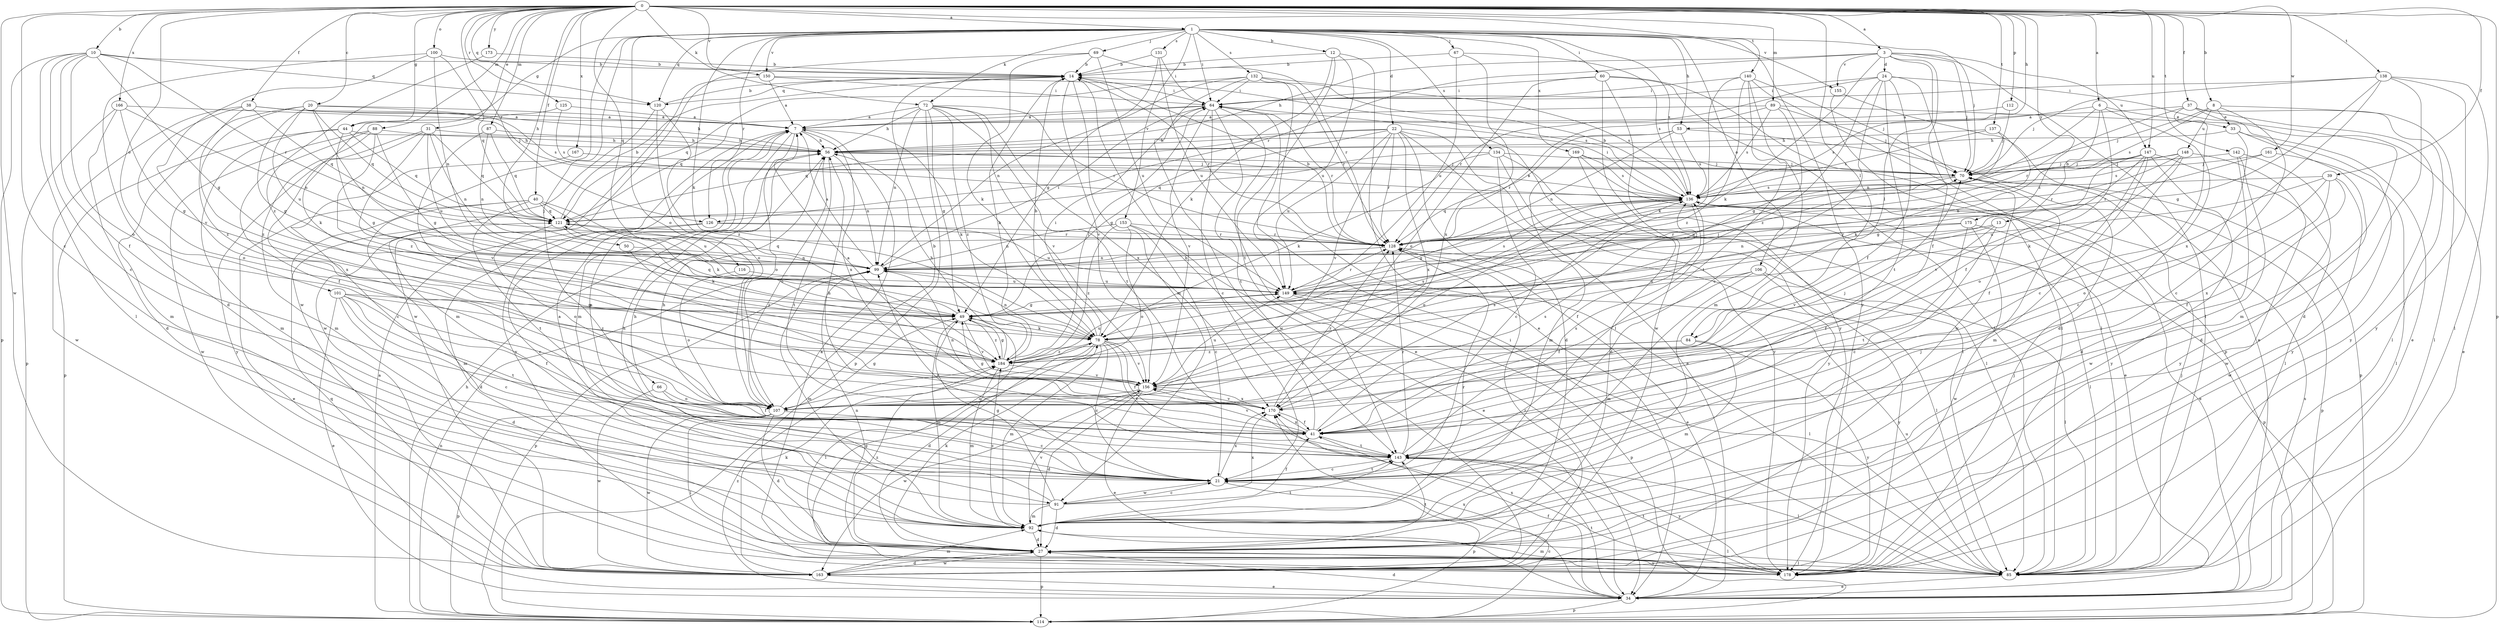 strict digraph  {
0;
1;
3;
6;
7;
8;
10;
12;
13;
14;
20;
21;
22;
24;
27;
31;
33;
34;
37;
38;
39;
40;
41;
44;
49;
50;
53;
56;
60;
64;
66;
67;
69;
70;
72;
78;
84;
85;
87;
88;
89;
91;
92;
99;
100;
101;
106;
107;
112;
114;
116;
120;
121;
125;
126;
128;
131;
132;
134;
136;
137;
138;
140;
142;
143;
147;
148;
149;
150;
153;
155;
156;
161;
163;
166;
167;
169;
170;
173;
175;
178;
184;
0 -> 1  [label=a];
0 -> 3  [label=a];
0 -> 6  [label=a];
0 -> 8  [label=b];
0 -> 10  [label=b];
0 -> 20  [label=c];
0 -> 21  [label=c];
0 -> 31  [label=e];
0 -> 37  [label=f];
0 -> 38  [label=f];
0 -> 39  [label=f];
0 -> 40  [label=f];
0 -> 44  [label=g];
0 -> 50  [label=h];
0 -> 53  [label=h];
0 -> 72  [label=k];
0 -> 84  [label=l];
0 -> 87  [label=m];
0 -> 88  [label=m];
0 -> 89  [label=m];
0 -> 100  [label=o];
0 -> 101  [label=o];
0 -> 112  [label=p];
0 -> 114  [label=p];
0 -> 116  [label=q];
0 -> 120  [label=q];
0 -> 125  [label=r];
0 -> 126  [label=r];
0 -> 137  [label=t];
0 -> 138  [label=t];
0 -> 140  [label=t];
0 -> 142  [label=t];
0 -> 147  [label=u];
0 -> 150  [label=v];
0 -> 161  [label=w];
0 -> 163  [label=w];
0 -> 166  [label=x];
0 -> 167  [label=x];
0 -> 173  [label=y];
0 -> 175  [label=y];
1 -> 12  [label=b];
1 -> 22  [label=d];
1 -> 44  [label=g];
1 -> 53  [label=h];
1 -> 60  [label=i];
1 -> 64  [label=i];
1 -> 66  [label=j];
1 -> 67  [label=j];
1 -> 69  [label=j];
1 -> 70  [label=j];
1 -> 72  [label=k];
1 -> 78  [label=k];
1 -> 106  [label=o];
1 -> 107  [label=o];
1 -> 120  [label=q];
1 -> 126  [label=r];
1 -> 131  [label=s];
1 -> 132  [label=s];
1 -> 134  [label=s];
1 -> 136  [label=s];
1 -> 150  [label=v];
1 -> 153  [label=v];
1 -> 155  [label=v];
1 -> 163  [label=w];
1 -> 169  [label=x];
1 -> 178  [label=y];
3 -> 24  [label=d];
3 -> 41  [label=f];
3 -> 56  [label=h];
3 -> 70  [label=j];
3 -> 78  [label=k];
3 -> 84  [label=l];
3 -> 85  [label=l];
3 -> 126  [label=r];
3 -> 147  [label=u];
3 -> 155  [label=v];
6 -> 13  [label=b];
6 -> 27  [label=d];
6 -> 33  [label=e];
6 -> 41  [label=f];
6 -> 99  [label=n];
6 -> 136  [label=s];
7 -> 56  [label=h];
7 -> 78  [label=k];
7 -> 91  [label=m];
7 -> 107  [label=o];
7 -> 170  [label=x];
7 -> 178  [label=y];
8 -> 21  [label=c];
8 -> 33  [label=e];
8 -> 70  [label=j];
8 -> 85  [label=l];
8 -> 136  [label=s];
8 -> 148  [label=u];
10 -> 14  [label=b];
10 -> 21  [label=c];
10 -> 41  [label=f];
10 -> 49  [label=g];
10 -> 85  [label=l];
10 -> 107  [label=o];
10 -> 114  [label=p];
10 -> 120  [label=q];
10 -> 128  [label=r];
12 -> 14  [label=b];
12 -> 34  [label=e];
12 -> 78  [label=k];
12 -> 143  [label=t];
12 -> 149  [label=u];
13 -> 21  [label=c];
13 -> 41  [label=f];
13 -> 128  [label=r];
13 -> 156  [label=v];
14 -> 64  [label=i];
14 -> 91  [label=m];
14 -> 120  [label=q];
14 -> 128  [label=r];
14 -> 156  [label=v];
20 -> 7  [label=a];
20 -> 49  [label=g];
20 -> 92  [label=m];
20 -> 99  [label=n];
20 -> 121  [label=q];
20 -> 136  [label=s];
20 -> 149  [label=u];
20 -> 184  [label=z];
21 -> 7  [label=a];
21 -> 56  [label=h];
21 -> 99  [label=n];
21 -> 114  [label=p];
21 -> 143  [label=t];
21 -> 170  [label=x];
21 -> 91  [label=w];
22 -> 27  [label=d];
22 -> 34  [label=e];
22 -> 49  [label=g];
22 -> 56  [label=h];
22 -> 85  [label=l];
22 -> 121  [label=q];
22 -> 128  [label=r];
22 -> 149  [label=u];
22 -> 156  [label=v];
22 -> 170  [label=x];
22 -> 178  [label=y];
24 -> 21  [label=c];
24 -> 34  [label=e];
24 -> 41  [label=f];
24 -> 64  [label=i];
24 -> 128  [label=r];
24 -> 143  [label=t];
24 -> 163  [label=w];
24 -> 184  [label=z];
27 -> 78  [label=k];
27 -> 85  [label=l];
27 -> 99  [label=n];
27 -> 114  [label=p];
27 -> 143  [label=t];
27 -> 163  [label=w];
27 -> 178  [label=y];
27 -> 184  [label=z];
31 -> 56  [label=h];
31 -> 92  [label=m];
31 -> 99  [label=n];
31 -> 121  [label=q];
31 -> 149  [label=u];
31 -> 156  [label=v];
31 -> 178  [label=y];
33 -> 21  [label=c];
33 -> 27  [label=d];
33 -> 56  [label=h];
33 -> 178  [label=y];
34 -> 27  [label=d];
34 -> 41  [label=f];
34 -> 114  [label=p];
34 -> 136  [label=s];
34 -> 143  [label=t];
34 -> 170  [label=x];
34 -> 184  [label=z];
37 -> 7  [label=a];
37 -> 21  [label=c];
37 -> 85  [label=l];
37 -> 92  [label=m];
37 -> 128  [label=r];
37 -> 178  [label=y];
38 -> 7  [label=a];
38 -> 56  [label=h];
38 -> 70  [label=j];
38 -> 107  [label=o];
38 -> 121  [label=q];
38 -> 163  [label=w];
38 -> 184  [label=z];
39 -> 41  [label=f];
39 -> 107  [label=o];
39 -> 136  [label=s];
39 -> 149  [label=u];
39 -> 163  [label=w];
39 -> 170  [label=x];
40 -> 34  [label=e];
40 -> 78  [label=k];
40 -> 92  [label=m];
40 -> 121  [label=q];
40 -> 143  [label=t];
40 -> 149  [label=u];
41 -> 14  [label=b];
41 -> 56  [label=h];
41 -> 136  [label=s];
41 -> 143  [label=t];
41 -> 156  [label=v];
41 -> 170  [label=x];
44 -> 49  [label=g];
44 -> 56  [label=h];
44 -> 92  [label=m];
44 -> 114  [label=p];
44 -> 121  [label=q];
49 -> 78  [label=k];
49 -> 92  [label=m];
49 -> 121  [label=q];
49 -> 156  [label=v];
49 -> 184  [label=z];
50 -> 99  [label=n];
50 -> 184  [label=z];
53 -> 56  [label=h];
53 -> 99  [label=n];
53 -> 114  [label=p];
53 -> 128  [label=r];
53 -> 136  [label=s];
56 -> 70  [label=j];
56 -> 99  [label=n];
56 -> 107  [label=o];
56 -> 136  [label=s];
56 -> 143  [label=t];
60 -> 64  [label=i];
60 -> 85  [label=l];
60 -> 107  [label=o];
60 -> 114  [label=p];
60 -> 163  [label=w];
60 -> 178  [label=y];
64 -> 7  [label=a];
64 -> 21  [label=c];
64 -> 34  [label=e];
64 -> 121  [label=q];
64 -> 128  [label=r];
64 -> 143  [label=t];
64 -> 156  [label=v];
66 -> 41  [label=f];
66 -> 107  [label=o];
66 -> 163  [label=w];
67 -> 14  [label=b];
67 -> 136  [label=s];
67 -> 149  [label=u];
67 -> 170  [label=x];
69 -> 14  [label=b];
69 -> 78  [label=k];
69 -> 128  [label=r];
69 -> 149  [label=u];
69 -> 163  [label=w];
70 -> 136  [label=s];
70 -> 149  [label=u];
72 -> 7  [label=a];
72 -> 49  [label=g];
72 -> 56  [label=h];
72 -> 99  [label=n];
72 -> 114  [label=p];
72 -> 128  [label=r];
72 -> 143  [label=t];
72 -> 156  [label=v];
72 -> 170  [label=x];
72 -> 184  [label=z];
78 -> 14  [label=b];
78 -> 21  [label=c];
78 -> 27  [label=d];
78 -> 41  [label=f];
78 -> 64  [label=i];
78 -> 85  [label=l];
78 -> 92  [label=m];
78 -> 99  [label=n];
78 -> 143  [label=t];
78 -> 156  [label=v];
78 -> 184  [label=z];
84 -> 92  [label=m];
84 -> 156  [label=v];
84 -> 178  [label=y];
84 -> 184  [label=z];
85 -> 34  [label=e];
85 -> 64  [label=i];
85 -> 70  [label=j];
85 -> 149  [label=u];
87 -> 56  [label=h];
87 -> 99  [label=n];
87 -> 121  [label=q];
87 -> 156  [label=v];
88 -> 41  [label=f];
88 -> 49  [label=g];
88 -> 56  [label=h];
88 -> 163  [label=w];
88 -> 170  [label=x];
88 -> 184  [label=z];
89 -> 7  [label=a];
89 -> 34  [label=e];
89 -> 49  [label=g];
89 -> 70  [label=j];
89 -> 128  [label=r];
89 -> 136  [label=s];
91 -> 7  [label=a];
91 -> 21  [label=c];
91 -> 27  [label=d];
91 -> 41  [label=f];
91 -> 49  [label=g];
91 -> 56  [label=h];
91 -> 92  [label=m];
91 -> 170  [label=x];
92 -> 27  [label=d];
92 -> 70  [label=j];
92 -> 85  [label=l];
92 -> 128  [label=r];
92 -> 143  [label=t];
92 -> 156  [label=v];
92 -> 184  [label=z];
99 -> 7  [label=a];
99 -> 64  [label=i];
99 -> 92  [label=m];
99 -> 114  [label=p];
99 -> 121  [label=q];
99 -> 149  [label=u];
100 -> 14  [label=b];
100 -> 27  [label=d];
100 -> 99  [label=n];
100 -> 121  [label=q];
100 -> 156  [label=v];
101 -> 21  [label=c];
101 -> 27  [label=d];
101 -> 34  [label=e];
101 -> 41  [label=f];
101 -> 49  [label=g];
101 -> 143  [label=t];
101 -> 184  [label=z];
106 -> 41  [label=f];
106 -> 85  [label=l];
106 -> 92  [label=m];
106 -> 149  [label=u];
106 -> 178  [label=y];
107 -> 14  [label=b];
107 -> 21  [label=c];
107 -> 27  [label=d];
107 -> 49  [label=g];
107 -> 70  [label=j];
107 -> 85  [label=l];
107 -> 114  [label=p];
107 -> 163  [label=w];
112 -> 7  [label=a];
112 -> 70  [label=j];
114 -> 7  [label=a];
114 -> 21  [label=c];
114 -> 56  [label=h];
114 -> 99  [label=n];
116 -> 107  [label=o];
116 -> 149  [label=u];
120 -> 14  [label=b];
120 -> 92  [label=m];
120 -> 107  [label=o];
120 -> 184  [label=z];
121 -> 14  [label=b];
121 -> 78  [label=k];
121 -> 107  [label=o];
121 -> 128  [label=r];
125 -> 7  [label=a];
125 -> 78  [label=k];
125 -> 136  [label=s];
126 -> 21  [label=c];
126 -> 27  [label=d];
126 -> 128  [label=r];
126 -> 149  [label=u];
128 -> 14  [label=b];
128 -> 34  [label=e];
128 -> 85  [label=l];
128 -> 99  [label=n];
131 -> 14  [label=b];
131 -> 49  [label=g];
131 -> 64  [label=i];
131 -> 149  [label=u];
132 -> 64  [label=i];
132 -> 85  [label=l];
132 -> 99  [label=n];
132 -> 121  [label=q];
132 -> 128  [label=r];
132 -> 136  [label=s];
132 -> 163  [label=w];
134 -> 21  [label=c];
134 -> 70  [label=j];
134 -> 78  [label=k];
134 -> 85  [label=l];
134 -> 121  [label=q];
134 -> 178  [label=y];
136 -> 14  [label=b];
136 -> 34  [label=e];
136 -> 41  [label=f];
136 -> 49  [label=g];
136 -> 64  [label=i];
136 -> 85  [label=l];
136 -> 107  [label=o];
136 -> 114  [label=p];
136 -> 121  [label=q];
137 -> 56  [label=h];
137 -> 78  [label=k];
137 -> 128  [label=r];
137 -> 136  [label=s];
138 -> 27  [label=d];
138 -> 49  [label=g];
138 -> 64  [label=i];
138 -> 70  [label=j];
138 -> 85  [label=l];
138 -> 170  [label=x];
138 -> 178  [label=y];
140 -> 64  [label=i];
140 -> 70  [label=j];
140 -> 78  [label=k];
140 -> 85  [label=l];
140 -> 92  [label=m];
140 -> 143  [label=t];
140 -> 184  [label=z];
142 -> 27  [label=d];
142 -> 70  [label=j];
142 -> 163  [label=w];
142 -> 178  [label=y];
143 -> 21  [label=c];
143 -> 56  [label=h];
143 -> 85  [label=l];
143 -> 128  [label=r];
143 -> 136  [label=s];
143 -> 178  [label=y];
147 -> 41  [label=f];
147 -> 49  [label=g];
147 -> 70  [label=j];
147 -> 85  [label=l];
147 -> 92  [label=m];
147 -> 99  [label=n];
147 -> 156  [label=v];
147 -> 178  [label=y];
148 -> 70  [label=j];
148 -> 78  [label=k];
148 -> 107  [label=o];
148 -> 128  [label=r];
148 -> 136  [label=s];
148 -> 163  [label=w];
149 -> 49  [label=g];
149 -> 70  [label=j];
149 -> 85  [label=l];
149 -> 114  [label=p];
149 -> 128  [label=r];
149 -> 136  [label=s];
150 -> 7  [label=a];
150 -> 64  [label=i];
150 -> 136  [label=s];
150 -> 163  [label=w];
153 -> 21  [label=c];
153 -> 34  [label=e];
153 -> 99  [label=n];
153 -> 107  [label=o];
153 -> 128  [label=r];
153 -> 184  [label=z];
155 -> 34  [label=e];
155 -> 85  [label=l];
156 -> 7  [label=a];
156 -> 27  [label=d];
156 -> 34  [label=e];
156 -> 107  [label=o];
156 -> 149  [label=u];
156 -> 163  [label=w];
156 -> 170  [label=x];
161 -> 70  [label=j];
161 -> 85  [label=l];
161 -> 128  [label=r];
163 -> 27  [label=d];
163 -> 34  [label=e];
163 -> 78  [label=k];
163 -> 92  [label=m];
163 -> 121  [label=q];
163 -> 128  [label=r];
166 -> 7  [label=a];
166 -> 27  [label=d];
166 -> 49  [label=g];
166 -> 99  [label=n];
166 -> 114  [label=p];
167 -> 21  [label=c];
167 -> 70  [label=j];
169 -> 27  [label=d];
169 -> 34  [label=e];
169 -> 70  [label=j];
169 -> 92  [label=m];
169 -> 136  [label=s];
170 -> 41  [label=f];
170 -> 49  [label=g];
170 -> 99  [label=n];
170 -> 128  [label=r];
170 -> 136  [label=s];
170 -> 156  [label=v];
173 -> 14  [label=b];
173 -> 184  [label=z];
175 -> 99  [label=n];
175 -> 114  [label=p];
175 -> 128  [label=r];
175 -> 143  [label=t];
175 -> 163  [label=w];
178 -> 7  [label=a];
178 -> 49  [label=g];
178 -> 70  [label=j];
178 -> 92  [label=m];
178 -> 143  [label=t];
178 -> 170  [label=x];
184 -> 14  [label=b];
184 -> 49  [label=g];
184 -> 56  [label=h];
184 -> 64  [label=i];
184 -> 92  [label=m];
184 -> 136  [label=s];
184 -> 149  [label=u];
184 -> 156  [label=v];
}
